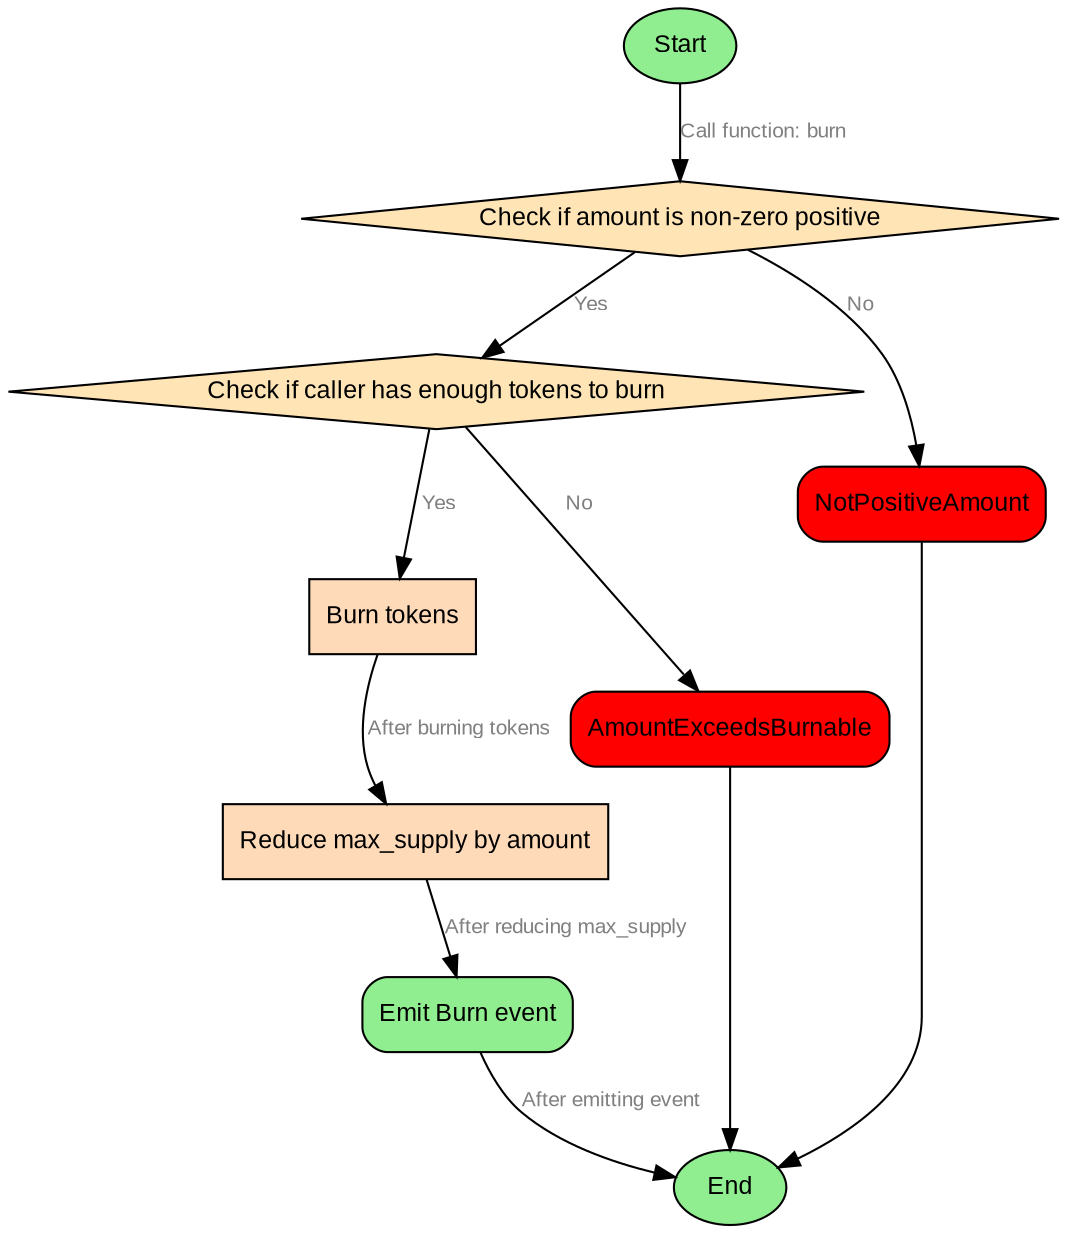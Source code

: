 digraph {
    node [shape = box; style = "rounded, filled"; fillcolor = "#F5F5F5"; fontname = "Arial"; fontsize = 12;];
    edge [fontname = "Arial"; fontsize = 10;];
    
    start [label = "Start";shape = "ellipse";style = "filled";fillcolor = "#90EE90";];
    
    start -> checkAmount [label = "Call function: burn"; fontsize = 10; fontcolor = "#808080";];
    
    checkAmount [label = "Check if amount is non-zero positive";shape = "diamond";style = "filled";fillcolor = "#FFE4B5";];
    checkBalance [label = "Check if caller has enough tokens to burn";shape = "diamond";style = "filled";fillcolor = "#FFE4B5";];
    burnTokens [label = "Burn tokens";style = "filled";fillcolor = "#FFDAB9";];
    reduceMaxSupply [label = "Reduce max_supply by amount";style = "filled";fillcolor = "#FFDAB9";];
    emitEvent [label = "Emit Burn event";shape = "box";style = "rounded,filled";fillcolor = "#90EE90";];
    end [label = "End";shape = "ellipse";style = "filled";fillcolor = "#90EE90";];
    revertNotPositiveAmount [label = "NotPositiveAmount";shape = "box";style = "rounded,filled";fillcolor = "red";];
    revertAmountExceedsBurnable [label = "AmountExceedsBurnable";shape = "box";style = "rounded,filled";fillcolor = "red";];
    
    checkAmount -> checkBalance [label = "Yes"; fontsize = 10; fontcolor = "#808080";];
    checkAmount -> revertNotPositiveAmount [label = "No"; fontsize = 10; fontcolor = "#808080";];
    revertNotPositiveAmount -> end;
    
    checkBalance -> burnTokens [label = "Yes"; fontsize = 10; fontcolor = "#808080";];
    checkBalance -> revertAmountExceedsBurnable [label = "No"; fontsize = 10; fontcolor = "#808080";];
    revertAmountExceedsBurnable -> end;
    
    burnTokens -> reduceMaxSupply [label = "After burning tokens"; fontsize = 10; fontcolor = "#808080";];
    reduceMaxSupply -> emitEvent [label = "After reducing max_supply"; fontsize = 10; fontcolor = "#808080";];
    emitEvent -> end [label = "After emitting event"; fontsize = 10; fontcolor = "#808080";];
}